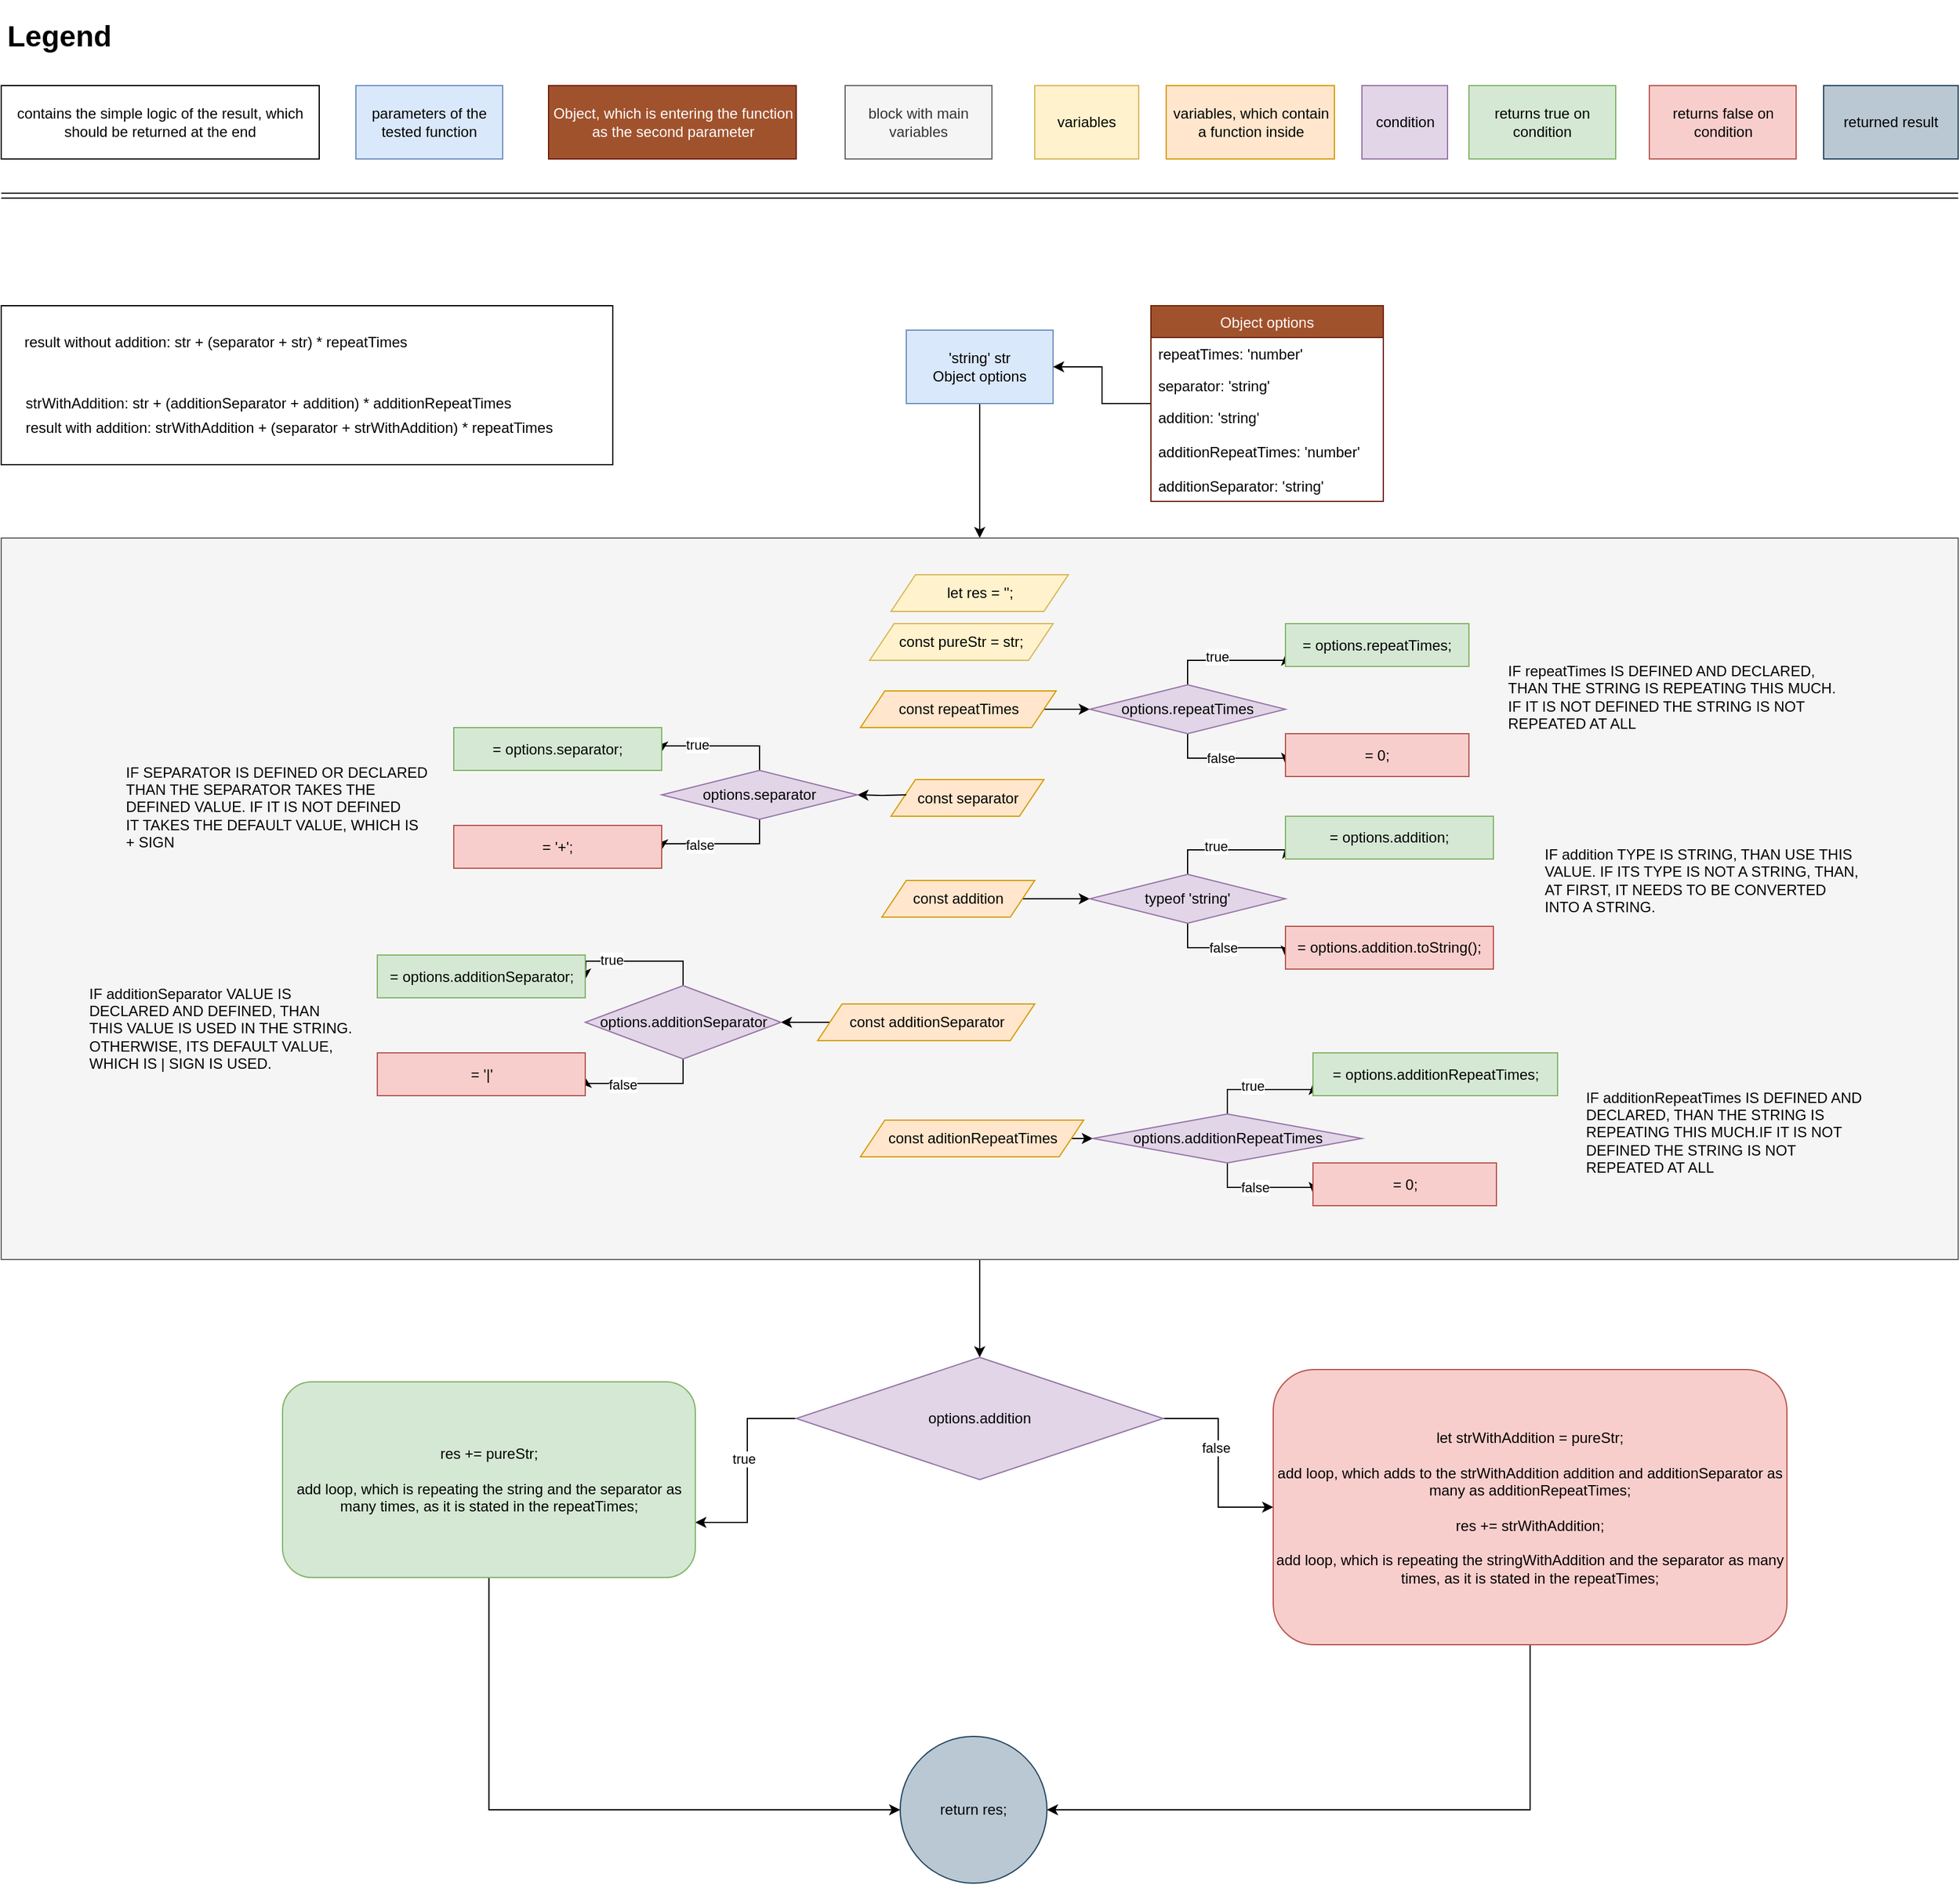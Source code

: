 <mxfile version="13.7.7" type="github">
  <diagram id="JQm_p6SwBanrn0_uo3UZ" name="Page-1">
    <mxGraphModel dx="3671" dy="1582" grid="1" gridSize="10" guides="1" tooltips="1" connect="1" arrows="1" fold="1" page="1" pageScale="1" pageWidth="827" pageHeight="1169" math="0" shadow="0">
      <root>
        <mxCell id="0" />
        <mxCell id="1" parent="0" />
        <mxCell id="DqQEze0Kncg8UxCRY0Tz-224" style="edgeStyle=orthogonalEdgeStyle;rounded=0;orthogonalLoop=1;jettySize=auto;html=1;entryX=0.5;entryY=0;entryDx=0;entryDy=0;endArrow=classic;endFill=1;" edge="1" parent="1" source="DqQEze0Kncg8UxCRY0Tz-1" target="DqQEze0Kncg8UxCRY0Tz-174">
          <mxGeometry relative="1" as="geometry" />
        </mxCell>
        <mxCell id="DqQEze0Kncg8UxCRY0Tz-1" value="&lt;div&gt;&#39;string&#39; str&lt;/div&gt;&lt;div&gt;Object options&lt;br&gt;&lt;/div&gt;" style="whiteSpace=wrap;html=1;fillColor=#dae8fc;strokeColor=#6c8ebf;" vertex="1" parent="1">
          <mxGeometry x="-60" y="310" width="120" height="60" as="geometry" />
        </mxCell>
        <mxCell id="DqQEze0Kncg8UxCRY0Tz-20" style="edgeStyle=orthogonalEdgeStyle;rounded=0;orthogonalLoop=1;jettySize=auto;html=1;entryX=1;entryY=0.5;entryDx=0;entryDy=0;" edge="1" parent="1" source="DqQEze0Kncg8UxCRY0Tz-6" target="DqQEze0Kncg8UxCRY0Tz-1">
          <mxGeometry relative="1" as="geometry" />
        </mxCell>
        <mxCell id="DqQEze0Kncg8UxCRY0Tz-240" style="edgeStyle=orthogonalEdgeStyle;rounded=0;orthogonalLoop=1;jettySize=auto;html=1;entryX=0.5;entryY=0;entryDx=0;entryDy=0;endArrow=classic;endFill=1;" edge="1" parent="1" source="DqQEze0Kncg8UxCRY0Tz-174" target="DqQEze0Kncg8UxCRY0Tz-228">
          <mxGeometry relative="1" as="geometry" />
        </mxCell>
        <mxCell id="DqQEze0Kncg8UxCRY0Tz-174" value="" style="rounded=0;whiteSpace=wrap;html=1;fillColor=#f5f5f5;strokeColor=#666666;fontColor=#333333;" vertex="1" parent="1">
          <mxGeometry x="-800" y="480" width="1600" height="590" as="geometry" />
        </mxCell>
        <mxCell id="DqQEze0Kncg8UxCRY0Tz-175" style="edgeStyle=orthogonalEdgeStyle;rounded=0;orthogonalLoop=1;jettySize=auto;html=1;entryX=0;entryY=0.5;entryDx=0;entryDy=0;" edge="1" parent="1" source="DqQEze0Kncg8UxCRY0Tz-176" target="DqQEze0Kncg8UxCRY0Tz-181">
          <mxGeometry relative="1" as="geometry" />
        </mxCell>
        <mxCell id="DqQEze0Kncg8UxCRY0Tz-176" value="const repeatTimes" style="shape=parallelogram;perimeter=parallelogramPerimeter;whiteSpace=wrap;html=1;fixedSize=1;fillColor=#ffe6cc;strokeColor=#d79b00;" vertex="1" parent="1">
          <mxGeometry x="-97.5" y="605" width="160" height="30" as="geometry" />
        </mxCell>
        <mxCell id="DqQEze0Kncg8UxCRY0Tz-177" style="edgeStyle=orthogonalEdgeStyle;rounded=0;orthogonalLoop=1;jettySize=auto;html=1;endArrow=classic;endFill=1;" edge="1" parent="1" source="DqQEze0Kncg8UxCRY0Tz-181">
          <mxGeometry relative="1" as="geometry">
            <mxPoint x="250" y="575" as="targetPoint" />
          </mxGeometry>
        </mxCell>
        <mxCell id="DqQEze0Kncg8UxCRY0Tz-178" value="true" style="edgeLabel;html=1;align=center;verticalAlign=middle;resizable=0;points=[];" vertex="1" connectable="0" parent="DqQEze0Kncg8UxCRY0Tz-177">
          <mxGeometry x="-0.162" y="3" relative="1" as="geometry">
            <mxPoint as="offset" />
          </mxGeometry>
        </mxCell>
        <mxCell id="DqQEze0Kncg8UxCRY0Tz-179" style="edgeStyle=orthogonalEdgeStyle;rounded=0;orthogonalLoop=1;jettySize=auto;html=1;endArrow=classic;endFill=1;" edge="1" parent="1" source="DqQEze0Kncg8UxCRY0Tz-181">
          <mxGeometry relative="1" as="geometry">
            <mxPoint x="250" y="665" as="targetPoint" />
          </mxGeometry>
        </mxCell>
        <mxCell id="DqQEze0Kncg8UxCRY0Tz-180" value="false" style="edgeLabel;html=1;align=center;verticalAlign=middle;resizable=0;points=[];" vertex="1" connectable="0" parent="DqQEze0Kncg8UxCRY0Tz-179">
          <mxGeometry x="-0.105" relative="1" as="geometry">
            <mxPoint as="offset" />
          </mxGeometry>
        </mxCell>
        <mxCell id="DqQEze0Kncg8UxCRY0Tz-181" value="options.repeatTimes" style="rhombus;whiteSpace=wrap;html=1;fillColor=#e1d5e7;strokeColor=#9673a6;" vertex="1" parent="1">
          <mxGeometry x="90" y="600" width="160" height="40" as="geometry" />
        </mxCell>
        <mxCell id="DqQEze0Kncg8UxCRY0Tz-182" value="= options.repeatTimes;" style="rounded=0;whiteSpace=wrap;html=1;fillColor=#d5e8d4;strokeColor=#82b366;" vertex="1" parent="1">
          <mxGeometry x="250" y="550" width="150" height="35" as="geometry" />
        </mxCell>
        <mxCell id="DqQEze0Kncg8UxCRY0Tz-183" value="= 0;" style="rounded=0;whiteSpace=wrap;html=1;fillColor=#f8cecc;strokeColor=#b85450;" vertex="1" parent="1">
          <mxGeometry x="250" y="640" width="150" height="35" as="geometry" />
        </mxCell>
        <mxCell id="DqQEze0Kncg8UxCRY0Tz-184" style="edgeStyle=orthogonalEdgeStyle;rounded=0;orthogonalLoop=1;jettySize=auto;html=1;entryX=0;entryY=0.5;entryDx=0;entryDy=0;" edge="1" parent="1" source="DqQEze0Kncg8UxCRY0Tz-185" target="DqQEze0Kncg8UxCRY0Tz-190">
          <mxGeometry relative="1" as="geometry" />
        </mxCell>
        <mxCell id="DqQEze0Kncg8UxCRY0Tz-185" value="const aditionRepeatTimes" style="shape=parallelogram;perimeter=parallelogramPerimeter;whiteSpace=wrap;html=1;fixedSize=1;fillColor=#ffe6cc;strokeColor=#d79b00;" vertex="1" parent="1">
          <mxGeometry x="-97.5" y="956" width="182.5" height="30" as="geometry" />
        </mxCell>
        <mxCell id="DqQEze0Kncg8UxCRY0Tz-186" style="edgeStyle=orthogonalEdgeStyle;rounded=0;orthogonalLoop=1;jettySize=auto;html=1;endArrow=classic;endFill=1;" edge="1" parent="1" source="DqQEze0Kncg8UxCRY0Tz-190">
          <mxGeometry relative="1" as="geometry">
            <mxPoint x="272.5" y="926.0" as="targetPoint" />
          </mxGeometry>
        </mxCell>
        <mxCell id="DqQEze0Kncg8UxCRY0Tz-187" value="true" style="edgeLabel;html=1;align=center;verticalAlign=middle;resizable=0;points=[];" vertex="1" connectable="0" parent="DqQEze0Kncg8UxCRY0Tz-186">
          <mxGeometry x="-0.162" y="3" relative="1" as="geometry">
            <mxPoint as="offset" />
          </mxGeometry>
        </mxCell>
        <mxCell id="DqQEze0Kncg8UxCRY0Tz-188" style="edgeStyle=orthogonalEdgeStyle;rounded=0;orthogonalLoop=1;jettySize=auto;html=1;endArrow=classic;endFill=1;" edge="1" parent="1" source="DqQEze0Kncg8UxCRY0Tz-190">
          <mxGeometry relative="1" as="geometry">
            <mxPoint x="272.5" y="1016.0" as="targetPoint" />
          </mxGeometry>
        </mxCell>
        <mxCell id="DqQEze0Kncg8UxCRY0Tz-189" value="false" style="edgeLabel;html=1;align=center;verticalAlign=middle;resizable=0;points=[];" vertex="1" connectable="0" parent="DqQEze0Kncg8UxCRY0Tz-188">
          <mxGeometry x="-0.105" relative="1" as="geometry">
            <mxPoint as="offset" />
          </mxGeometry>
        </mxCell>
        <mxCell id="DqQEze0Kncg8UxCRY0Tz-190" value="options.additionRepeatTimes" style="rhombus;whiteSpace=wrap;html=1;fillColor=#e1d5e7;strokeColor=#9673a6;" vertex="1" parent="1">
          <mxGeometry x="92.5" y="951" width="220" height="40" as="geometry" />
        </mxCell>
        <mxCell id="DqQEze0Kncg8UxCRY0Tz-191" value="= options.additionRepeatTimes;" style="rounded=0;whiteSpace=wrap;html=1;fillColor=#d5e8d4;strokeColor=#82b366;" vertex="1" parent="1">
          <mxGeometry x="272.5" y="901" width="200" height="35" as="geometry" />
        </mxCell>
        <mxCell id="DqQEze0Kncg8UxCRY0Tz-192" value="= 0;" style="rounded=0;whiteSpace=wrap;html=1;fillColor=#f8cecc;strokeColor=#b85450;" vertex="1" parent="1">
          <mxGeometry x="272.5" y="991" width="150" height="35" as="geometry" />
        </mxCell>
        <mxCell id="DqQEze0Kncg8UxCRY0Tz-193" style="edgeStyle=orthogonalEdgeStyle;rounded=0;orthogonalLoop=1;jettySize=auto;html=1;entryX=1;entryY=0.5;entryDx=0;entryDy=0;endArrow=classic;endFill=1;" edge="1" parent="1" source="DqQEze0Kncg8UxCRY0Tz-194" target="DqQEze0Kncg8UxCRY0Tz-199">
          <mxGeometry relative="1" as="geometry" />
        </mxCell>
        <mxCell id="DqQEze0Kncg8UxCRY0Tz-194" value="const additionSeparator" style="shape=parallelogram;perimeter=parallelogramPerimeter;whiteSpace=wrap;html=1;fixedSize=1;fillColor=#ffe6cc;strokeColor=#d79b00;" vertex="1" parent="1">
          <mxGeometry x="-132.5" y="861" width="177.5" height="30" as="geometry" />
        </mxCell>
        <mxCell id="DqQEze0Kncg8UxCRY0Tz-195" style="edgeStyle=orthogonalEdgeStyle;rounded=0;orthogonalLoop=1;jettySize=auto;html=1;endArrow=classic;endFill=1;" edge="1" parent="1" source="DqQEze0Kncg8UxCRY0Tz-199">
          <mxGeometry relative="1" as="geometry">
            <mxPoint x="-322.5" y="841.0" as="targetPoint" />
          </mxGeometry>
        </mxCell>
        <mxCell id="DqQEze0Kncg8UxCRY0Tz-196" value="true" style="edgeLabel;html=1;align=center;verticalAlign=middle;resizable=0;points=[];" vertex="1" connectable="0" parent="DqQEze0Kncg8UxCRY0Tz-195">
          <mxGeometry x="0.371" y="-1" relative="1" as="geometry">
            <mxPoint as="offset" />
          </mxGeometry>
        </mxCell>
        <mxCell id="DqQEze0Kncg8UxCRY0Tz-197" style="edgeStyle=orthogonalEdgeStyle;rounded=0;orthogonalLoop=1;jettySize=auto;html=1;endArrow=classic;endFill=1;" edge="1" parent="1" source="DqQEze0Kncg8UxCRY0Tz-199">
          <mxGeometry relative="1" as="geometry">
            <mxPoint x="-322.5" y="921.0" as="targetPoint" />
          </mxGeometry>
        </mxCell>
        <mxCell id="DqQEze0Kncg8UxCRY0Tz-198" value="false" style="edgeLabel;html=1;align=center;verticalAlign=middle;resizable=0;points=[];" vertex="1" connectable="0" parent="DqQEze0Kncg8UxCRY0Tz-197">
          <mxGeometry x="0.333" y="1" relative="1" as="geometry">
            <mxPoint as="offset" />
          </mxGeometry>
        </mxCell>
        <mxCell id="DqQEze0Kncg8UxCRY0Tz-199" value="options.additionSeparator" style="rhombus;whiteSpace=wrap;html=1;fillColor=#e1d5e7;strokeColor=#9673a6;" vertex="1" parent="1">
          <mxGeometry x="-322.5" y="846" width="160" height="60" as="geometry" />
        </mxCell>
        <mxCell id="DqQEze0Kncg8UxCRY0Tz-200" value="= options.additionSeparator;" style="rounded=0;whiteSpace=wrap;html=1;fillColor=#d5e8d4;strokeColor=#82b366;" vertex="1" parent="1">
          <mxGeometry x="-492.5" y="821" width="170" height="35" as="geometry" />
        </mxCell>
        <mxCell id="DqQEze0Kncg8UxCRY0Tz-201" value="= &#39;|&#39;" style="rounded=0;whiteSpace=wrap;html=1;fillColor=#f8cecc;strokeColor=#b85450;" vertex="1" parent="1">
          <mxGeometry x="-492.5" y="901" width="170" height="35" as="geometry" />
        </mxCell>
        <mxCell id="DqQEze0Kncg8UxCRY0Tz-202" value="const separator" style="shape=parallelogram;perimeter=parallelogramPerimeter;whiteSpace=wrap;html=1;fixedSize=1;align=center;fillColor=#ffe6cc;strokeColor=#d79b00;" vertex="1" parent="1">
          <mxGeometry x="-72.5" y="677.5" width="125" height="30" as="geometry" />
        </mxCell>
        <mxCell id="DqQEze0Kncg8UxCRY0Tz-203" style="edgeStyle=orthogonalEdgeStyle;rounded=0;orthogonalLoop=1;jettySize=auto;html=1;entryX=1;entryY=0.5;entryDx=0;entryDy=0;endArrow=classic;endFill=1;" edge="1" parent="1" target="DqQEze0Kncg8UxCRY0Tz-208">
          <mxGeometry relative="1" as="geometry">
            <mxPoint x="-60" y="690" as="sourcePoint" />
          </mxGeometry>
        </mxCell>
        <mxCell id="DqQEze0Kncg8UxCRY0Tz-204" style="edgeStyle=orthogonalEdgeStyle;rounded=0;orthogonalLoop=1;jettySize=auto;html=1;endArrow=classic;endFill=1;" edge="1" parent="1" source="DqQEze0Kncg8UxCRY0Tz-208">
          <mxGeometry relative="1" as="geometry">
            <mxPoint x="-260" y="655" as="targetPoint" />
          </mxGeometry>
        </mxCell>
        <mxCell id="DqQEze0Kncg8UxCRY0Tz-205" value="true" style="edgeLabel;html=1;align=center;verticalAlign=middle;resizable=0;points=[];" vertex="1" connectable="0" parent="DqQEze0Kncg8UxCRY0Tz-204">
          <mxGeometry x="0.371" y="-1" relative="1" as="geometry">
            <mxPoint as="offset" />
          </mxGeometry>
        </mxCell>
        <mxCell id="DqQEze0Kncg8UxCRY0Tz-206" style="edgeStyle=orthogonalEdgeStyle;rounded=0;orthogonalLoop=1;jettySize=auto;html=1;endArrow=classic;endFill=1;" edge="1" parent="1" source="DqQEze0Kncg8UxCRY0Tz-208">
          <mxGeometry relative="1" as="geometry">
            <mxPoint x="-260" y="735" as="targetPoint" />
          </mxGeometry>
        </mxCell>
        <mxCell id="DqQEze0Kncg8UxCRY0Tz-207" value="false" style="edgeLabel;html=1;align=center;verticalAlign=middle;resizable=0;points=[];" vertex="1" connectable="0" parent="DqQEze0Kncg8UxCRY0Tz-206">
          <mxGeometry x="0.333" y="1" relative="1" as="geometry">
            <mxPoint as="offset" />
          </mxGeometry>
        </mxCell>
        <mxCell id="DqQEze0Kncg8UxCRY0Tz-208" value="options.separator" style="rhombus;whiteSpace=wrap;html=1;fillColor=#e1d5e7;strokeColor=#9673a6;" vertex="1" parent="1">
          <mxGeometry x="-260" y="670" width="160" height="40" as="geometry" />
        </mxCell>
        <mxCell id="DqQEze0Kncg8UxCRY0Tz-209" value="= options.separator;" style="rounded=0;whiteSpace=wrap;html=1;fillColor=#d5e8d4;strokeColor=#82b366;" vertex="1" parent="1">
          <mxGeometry x="-430" y="635" width="170" height="35" as="geometry" />
        </mxCell>
        <mxCell id="DqQEze0Kncg8UxCRY0Tz-210" value="= &#39;+&#39;;" style="rounded=0;whiteSpace=wrap;html=1;fillColor=#f8cecc;strokeColor=#b85450;" vertex="1" parent="1">
          <mxGeometry x="-430" y="715" width="170" height="35" as="geometry" />
        </mxCell>
        <mxCell id="DqQEze0Kncg8UxCRY0Tz-211" value="&lt;div align=&quot;left&quot;&gt;IF repeatTimes IS DEFINED AND DECLARED, &lt;br&gt;&lt;/div&gt;&lt;div align=&quot;left&quot;&gt;THAN THE STRING IS REPEATING THIS MUCH. &lt;br&gt;&lt;/div&gt;&lt;div align=&quot;left&quot;&gt;IF IT IS NOT DEFINED THE STRING IS NOT &lt;br&gt;&lt;/div&gt;&lt;div align=&quot;left&quot;&gt;REPEATED AT ALL&lt;br&gt; &lt;/div&gt;" style="text;html=1;align=left;verticalAlign=middle;resizable=0;points=[];autosize=1;" vertex="1" parent="1">
          <mxGeometry x="430" y="580" width="280" height="60" as="geometry" />
        </mxCell>
        <mxCell id="DqQEze0Kncg8UxCRY0Tz-212" value="&lt;div align=&quot;left&quot;&gt;IF SEPARATOR IS DEFINED OR DECLARED&lt;/div&gt;&lt;div align=&quot;left&quot;&gt;THAN THE SEPARATOR TAKES THE&lt;/div&gt;&lt;div align=&quot;left&quot;&gt;DEFINED VALUE. IF IT IS NOT DEFINED&lt;/div&gt;&lt;div align=&quot;left&quot;&gt;IT TAKES THE DEFAULT VALUE, WHICH IS&lt;/div&gt;&lt;div align=&quot;left&quot;&gt;+ SIGN&lt;br&gt;&lt;/div&gt;" style="text;html=1;align=left;verticalAlign=middle;resizable=0;points=[];autosize=1;" vertex="1" parent="1">
          <mxGeometry x="-700" y="660" width="260" height="80" as="geometry" />
        </mxCell>
        <mxCell id="DqQEze0Kncg8UxCRY0Tz-213" value="&lt;div align=&quot;left&quot;&gt;IF additionRepeatTimes IS DEFINED AND &lt;br&gt;&lt;/div&gt;&lt;div align=&quot;left&quot;&gt;DECLARED, THAN THE STRING IS &lt;br&gt;&lt;/div&gt;&lt;div align=&quot;left&quot;&gt;REPEATING THIS MUCH.IF IT IS NOT &lt;br&gt;&lt;/div&gt;&lt;div align=&quot;left&quot;&gt;DEFINED THE STRING IS NOT &lt;br&gt;&lt;/div&gt;&lt;div align=&quot;left&quot;&gt;REPEATED AT ALL&lt;br&gt; &lt;/div&gt;" style="text;html=1;align=center;verticalAlign=middle;resizable=0;points=[];autosize=1;" vertex="1" parent="1">
          <mxGeometry x="482.5" y="926" width="250" height="80" as="geometry" />
        </mxCell>
        <mxCell id="DqQEze0Kncg8UxCRY0Tz-214" style="edgeStyle=orthogonalEdgeStyle;rounded=0;orthogonalLoop=1;jettySize=auto;html=1;entryX=0;entryY=0.5;entryDx=0;entryDy=0;endArrow=classic;endFill=1;" edge="1" parent="1" source="DqQEze0Kncg8UxCRY0Tz-215" target="DqQEze0Kncg8UxCRY0Tz-220">
          <mxGeometry relative="1" as="geometry" />
        </mxCell>
        <mxCell id="DqQEze0Kncg8UxCRY0Tz-215" value="const addition" style="shape=parallelogram;perimeter=parallelogramPerimeter;whiteSpace=wrap;html=1;fixedSize=1;align=center;fillColor=#ffe6cc;strokeColor=#d79b00;" vertex="1" parent="1">
          <mxGeometry x="-80" y="760" width="125" height="30" as="geometry" />
        </mxCell>
        <mxCell id="DqQEze0Kncg8UxCRY0Tz-216" style="edgeStyle=orthogonalEdgeStyle;rounded=0;orthogonalLoop=1;jettySize=auto;html=1;endArrow=classic;endFill=1;" edge="1" parent="1" source="DqQEze0Kncg8UxCRY0Tz-220">
          <mxGeometry relative="1" as="geometry">
            <mxPoint x="250" y="732.5" as="targetPoint" />
          </mxGeometry>
        </mxCell>
        <mxCell id="DqQEze0Kncg8UxCRY0Tz-217" value="true" style="edgeLabel;html=1;align=center;verticalAlign=middle;resizable=0;points=[];" vertex="1" connectable="0" parent="DqQEze0Kncg8UxCRY0Tz-216">
          <mxGeometry x="-0.162" y="3" relative="1" as="geometry">
            <mxPoint as="offset" />
          </mxGeometry>
        </mxCell>
        <mxCell id="DqQEze0Kncg8UxCRY0Tz-218" style="edgeStyle=orthogonalEdgeStyle;rounded=0;orthogonalLoop=1;jettySize=auto;html=1;endArrow=classic;endFill=1;" edge="1" parent="1" source="DqQEze0Kncg8UxCRY0Tz-220">
          <mxGeometry relative="1" as="geometry">
            <mxPoint x="250" y="822.5" as="targetPoint" />
          </mxGeometry>
        </mxCell>
        <mxCell id="DqQEze0Kncg8UxCRY0Tz-219" value="false" style="edgeLabel;html=1;align=center;verticalAlign=middle;resizable=0;points=[];" vertex="1" connectable="0" parent="DqQEze0Kncg8UxCRY0Tz-218">
          <mxGeometry x="-0.105" relative="1" as="geometry">
            <mxPoint as="offset" />
          </mxGeometry>
        </mxCell>
        <mxCell id="DqQEze0Kncg8UxCRY0Tz-220" value="typeof &#39;string&#39;" style="rhombus;whiteSpace=wrap;html=1;fillColor=#e1d5e7;strokeColor=#9673a6;" vertex="1" parent="1">
          <mxGeometry x="90" y="755" width="160" height="40" as="geometry" />
        </mxCell>
        <mxCell id="DqQEze0Kncg8UxCRY0Tz-221" value="= options.addition;" style="rounded=0;whiteSpace=wrap;html=1;fillColor=#d5e8d4;strokeColor=#82b366;" vertex="1" parent="1">
          <mxGeometry x="250" y="707.5" width="170" height="35" as="geometry" />
        </mxCell>
        <mxCell id="DqQEze0Kncg8UxCRY0Tz-222" value="= options.addition.toString();" style="rounded=0;whiteSpace=wrap;html=1;fillColor=#f8cecc;strokeColor=#b85450;" vertex="1" parent="1">
          <mxGeometry x="250" y="797.5" width="170" height="35" as="geometry" />
        </mxCell>
        <mxCell id="DqQEze0Kncg8UxCRY0Tz-223" value="let res = &#39;&#39;;" style="shape=parallelogram;perimeter=parallelogramPerimeter;whiteSpace=wrap;html=1;fixedSize=1;fillColor=#fff2cc;strokeColor=#d6b656;" vertex="1" parent="1">
          <mxGeometry x="-72.5" y="510" width="145" height="30" as="geometry" />
        </mxCell>
        <mxCell id="DqQEze0Kncg8UxCRY0Tz-225" value="IF addition TYPE IS STRING, THAN USE THIS VALUE. IF ITS TYPE IS NOT A STRING, THAN, AT FIRST, IT NEEDS TO BE CONVERTED INTO A STRING." style="text;html=1;strokeColor=none;fillColor=none;align=left;verticalAlign=middle;whiteSpace=wrap;rounded=0;" vertex="1" parent="1">
          <mxGeometry x="460" y="750" width="260" height="20" as="geometry" />
        </mxCell>
        <mxCell id="DqQEze0Kncg8UxCRY0Tz-226" value="IF additionSeparator VALUE IS DECLARED AND DEFINED, THAN THIS VALUE IS USED IN THE STRING. OTHERWISE, ITS DEFAULT VALUE, WHICH IS | SIGN IS USED." style="text;html=1;strokeColor=none;fillColor=none;align=left;verticalAlign=middle;whiteSpace=wrap;rounded=0;" vertex="1" parent="1">
          <mxGeometry x="-730" y="871" width="220" height="20" as="geometry" />
        </mxCell>
        <mxCell id="DqQEze0Kncg8UxCRY0Tz-235" style="edgeStyle=orthogonalEdgeStyle;rounded=0;orthogonalLoop=1;jettySize=auto;html=1;endArrow=classic;endFill=1;" edge="1" parent="1" source="DqQEze0Kncg8UxCRY0Tz-228" target="DqQEze0Kncg8UxCRY0Tz-233">
          <mxGeometry relative="1" as="geometry">
            <Array as="points">
              <mxPoint x="-190" y="1200" />
              <mxPoint x="-190" y="1285" />
            </Array>
          </mxGeometry>
        </mxCell>
        <mxCell id="DqQEze0Kncg8UxCRY0Tz-237" value="true" style="edgeLabel;html=1;align=center;verticalAlign=middle;resizable=0;points=[];" vertex="1" connectable="0" parent="DqQEze0Kncg8UxCRY0Tz-235">
          <mxGeometry x="-0.127" y="-3" relative="1" as="geometry">
            <mxPoint as="offset" />
          </mxGeometry>
        </mxCell>
        <mxCell id="DqQEze0Kncg8UxCRY0Tz-236" style="edgeStyle=orthogonalEdgeStyle;rounded=0;orthogonalLoop=1;jettySize=auto;html=1;endArrow=classic;endFill=1;" edge="1" parent="1" source="DqQEze0Kncg8UxCRY0Tz-228" target="DqQEze0Kncg8UxCRY0Tz-234">
          <mxGeometry relative="1" as="geometry" />
        </mxCell>
        <mxCell id="DqQEze0Kncg8UxCRY0Tz-238" value="false" style="edgeLabel;html=1;align=center;verticalAlign=middle;resizable=0;points=[];" vertex="1" connectable="0" parent="DqQEze0Kncg8UxCRY0Tz-236">
          <mxGeometry x="-0.154" y="-2" relative="1" as="geometry">
            <mxPoint as="offset" />
          </mxGeometry>
        </mxCell>
        <mxCell id="DqQEze0Kncg8UxCRY0Tz-228" value="options.addition" style="rhombus;whiteSpace=wrap;html=1;fillColor=#e1d5e7;strokeColor=#9673a6;" vertex="1" parent="1">
          <mxGeometry x="-150" y="1150" width="300" height="100" as="geometry" />
        </mxCell>
        <mxCell id="DqQEze0Kncg8UxCRY0Tz-245" style="edgeStyle=orthogonalEdgeStyle;rounded=0;orthogonalLoop=1;jettySize=auto;html=1;entryX=0;entryY=0.5;entryDx=0;entryDy=0;endArrow=classic;endFill=1;" edge="1" parent="1" source="DqQEze0Kncg8UxCRY0Tz-233" target="DqQEze0Kncg8UxCRY0Tz-241">
          <mxGeometry relative="1" as="geometry">
            <Array as="points">
              <mxPoint x="-401" y="1520" />
            </Array>
          </mxGeometry>
        </mxCell>
        <mxCell id="DqQEze0Kncg8UxCRY0Tz-233" value="&lt;div&gt;res += pureStr;&lt;/div&gt;&lt;div&gt;&lt;br&gt;&lt;/div&gt;&lt;div&gt;add loop, which is repeating the string and the separator as many times, as it is stated in the repeatTimes;&lt;br&gt;&lt;/div&gt;" style="rounded=1;whiteSpace=wrap;html=1;fillColor=#d5e8d4;strokeColor=#82b366;" vertex="1" parent="1">
          <mxGeometry x="-570" y="1170" width="337.5" height="160" as="geometry" />
        </mxCell>
        <mxCell id="DqQEze0Kncg8UxCRY0Tz-244" style="edgeStyle=orthogonalEdgeStyle;rounded=0;orthogonalLoop=1;jettySize=auto;html=1;entryX=1;entryY=0.5;entryDx=0;entryDy=0;endArrow=classic;endFill=1;" edge="1" parent="1" source="DqQEze0Kncg8UxCRY0Tz-234" target="DqQEze0Kncg8UxCRY0Tz-241">
          <mxGeometry relative="1" as="geometry">
            <Array as="points">
              <mxPoint x="450" y="1520" />
            </Array>
          </mxGeometry>
        </mxCell>
        <mxCell id="DqQEze0Kncg8UxCRY0Tz-234" value="&lt;div&gt;let strWithAddition = pureStr;&lt;/div&gt;&lt;div&gt;&lt;br&gt;&lt;/div&gt;&lt;div&gt;add loop, which adds to the strWithAddition addition and additionSeparator as many as additionRepeatTimes;&lt;/div&gt;&lt;div&gt;&lt;br&gt;&lt;/div&gt;&lt;div&gt;res += strWithAddition;&lt;/div&gt;&lt;div&gt;&lt;br&gt;&lt;/div&gt;&lt;div&gt;add loop, which is repeating the stringWithAddition and the separator as many times, as it is stated in the repeatTimes;&lt;br&gt;&lt;/div&gt;" style="rounded=1;whiteSpace=wrap;html=1;fillColor=#f8cecc;strokeColor=#b85450;" vertex="1" parent="1">
          <mxGeometry x="240" y="1160" width="420" height="225" as="geometry" />
        </mxCell>
        <mxCell id="DqQEze0Kncg8UxCRY0Tz-239" value="const pureStr = str;" style="shape=parallelogram;perimeter=parallelogramPerimeter;whiteSpace=wrap;html=1;fixedSize=1;fillColor=#fff2cc;strokeColor=#d6b656;" vertex="1" parent="1">
          <mxGeometry x="-90" y="550" width="150" height="30" as="geometry" />
        </mxCell>
        <mxCell id="DqQEze0Kncg8UxCRY0Tz-241" value="return res;" style="ellipse;whiteSpace=wrap;html=1;aspect=fixed;fillColor=#bac8d3;strokeColor=#23445d;" vertex="1" parent="1">
          <mxGeometry x="-65" y="1460" width="120" height="120" as="geometry" />
        </mxCell>
        <mxCell id="DqQEze0Kncg8UxCRY0Tz-247" value="" style="rounded=0;whiteSpace=wrap;html=1;fillColor=#ffffff;" vertex="1" parent="1">
          <mxGeometry x="-800" y="290" width="500" height="130" as="geometry" />
        </mxCell>
        <mxCell id="DqQEze0Kncg8UxCRY0Tz-248" value="&lt;div align=&quot;left&quot;&gt;result without addition: str + (separator + str) * repeatTimes&lt;/div&gt;" style="text;html=1;align=left;verticalAlign=middle;resizable=0;points=[];autosize=1;" vertex="1" parent="1">
          <mxGeometry x="-783.5" y="310" width="340" height="20" as="geometry" />
        </mxCell>
        <mxCell id="DqQEze0Kncg8UxCRY0Tz-249" value="&lt;div align=&quot;left&quot;&gt;strWithAddition: str + (additionSeparator + addition) * additionRepeatTimes&lt;br&gt;&lt;/div&gt;" style="text;html=1;align=left;verticalAlign=middle;resizable=0;points=[];autosize=1;" vertex="1" parent="1">
          <mxGeometry x="-782.5" y="360" width="420" height="20" as="geometry" />
        </mxCell>
        <mxCell id="DqQEze0Kncg8UxCRY0Tz-250" value="result with addition: strWithAddition + (separator + strWithAddition) * repeatTimes" style="text;html=1;align=left;verticalAlign=middle;resizable=0;points=[];autosize=1;" vertex="1" parent="1">
          <mxGeometry x="-782.5" y="380" width="460" height="20" as="geometry" />
        </mxCell>
        <mxCell id="DqQEze0Kncg8UxCRY0Tz-251" value="&lt;h1&gt;Legend&lt;/h1&gt;" style="text;html=1;strokeColor=none;fillColor=none;spacing=5;spacingTop=-20;whiteSpace=wrap;overflow=hidden;rounded=0;" vertex="1" parent="1">
          <mxGeometry x="-800" y="50" width="100" height="40" as="geometry" />
        </mxCell>
        <mxCell id="DqQEze0Kncg8UxCRY0Tz-252" value="" style="rounded=0;whiteSpace=wrap;html=1;fillColor=#ffffff;" vertex="1" parent="1">
          <mxGeometry x="-800" y="110" width="260" height="60" as="geometry" />
        </mxCell>
        <mxCell id="DqQEze0Kncg8UxCRY0Tz-253" value="contains the simple logic of the result, which should be returned at the end" style="text;html=1;strokeColor=none;fillColor=none;align=center;verticalAlign=middle;whiteSpace=wrap;rounded=0;" vertex="1" parent="1">
          <mxGeometry x="-790" y="120" width="240" height="40" as="geometry" />
        </mxCell>
        <mxCell id="DqQEze0Kncg8UxCRY0Tz-254" value="parameters of the tested function" style="rounded=0;whiteSpace=wrap;html=1;fillColor=#dae8fc;strokeColor=#6c8ebf;" vertex="1" parent="1">
          <mxGeometry x="-510" y="110" width="120" height="60" as="geometry" />
        </mxCell>
        <mxCell id="DqQEze0Kncg8UxCRY0Tz-255" value="Object, which is entering the function as the second parameter" style="rounded=0;whiteSpace=wrap;html=1;fillColor=#a0522d;strokeColor=#6D1F00;fontColor=#ffffff;" vertex="1" parent="1">
          <mxGeometry x="-352.5" y="110" width="202.5" height="60" as="geometry" />
        </mxCell>
        <mxCell id="DqQEze0Kncg8UxCRY0Tz-256" value="block with main variables" style="rounded=0;whiteSpace=wrap;html=1;fillColor=#f5f5f5;strokeColor=#666666;fontColor=#333333;" vertex="1" parent="1">
          <mxGeometry x="-110" y="110" width="120" height="60" as="geometry" />
        </mxCell>
        <mxCell id="DqQEze0Kncg8UxCRY0Tz-257" value="variables" style="rounded=0;whiteSpace=wrap;html=1;fillColor=#fff2cc;strokeColor=#d6b656;" vertex="1" parent="1">
          <mxGeometry x="45" y="110" width="85" height="60" as="geometry" />
        </mxCell>
        <mxCell id="DqQEze0Kncg8UxCRY0Tz-258" value="variables, which contain a function inside" style="rounded=0;whiteSpace=wrap;html=1;fillColor=#ffe6cc;strokeColor=#d79b00;" vertex="1" parent="1">
          <mxGeometry x="152.5" y="110" width="137.5" height="60" as="geometry" />
        </mxCell>
        <mxCell id="DqQEze0Kncg8UxCRY0Tz-261" value="condition" style="rounded=0;whiteSpace=wrap;html=1;fillColor=#e1d5e7;strokeColor=#9673a6;" vertex="1" parent="1">
          <mxGeometry x="312.5" y="110" width="70" height="60" as="geometry" />
        </mxCell>
        <mxCell id="DqQEze0Kncg8UxCRY0Tz-262" value="returns true on condition" style="rounded=0;whiteSpace=wrap;html=1;fillColor=#d5e8d4;strokeColor=#82b366;" vertex="1" parent="1">
          <mxGeometry x="400" y="110" width="120" height="60" as="geometry" />
        </mxCell>
        <mxCell id="DqQEze0Kncg8UxCRY0Tz-263" value="returns false on condition" style="rounded=0;whiteSpace=wrap;html=1;fillColor=#f8cecc;strokeColor=#b85450;" vertex="1" parent="1">
          <mxGeometry x="547.5" y="110" width="120" height="60" as="geometry" />
        </mxCell>
        <mxCell id="DqQEze0Kncg8UxCRY0Tz-264" value="returned result" style="rounded=0;whiteSpace=wrap;html=1;fillColor=#bac8d3;strokeColor=#23445d;" vertex="1" parent="1">
          <mxGeometry x="690" y="110" width="110" height="60" as="geometry" />
        </mxCell>
        <mxCell id="DqQEze0Kncg8UxCRY0Tz-6" value="Object options" style="swimlane;fontStyle=0;childLayout=stackLayout;horizontal=1;startSize=26;fillColor=#a0522d;horizontalStack=0;resizeParent=1;resizeParentMax=0;resizeLast=0;collapsible=1;marginBottom=0;strokeColor=#6D1F00;fontColor=#ffffff;" vertex="1" parent="1">
          <mxGeometry x="140" y="290" width="190" height="160" as="geometry" />
        </mxCell>
        <mxCell id="DqQEze0Kncg8UxCRY0Tz-7" value="repeatTimes: &#39;number&#39;" style="text;strokeColor=none;fillColor=none;align=left;verticalAlign=top;spacingLeft=4;spacingRight=4;overflow=hidden;rotatable=0;points=[[0,0.5],[1,0.5]];portConstraint=eastwest;" vertex="1" parent="DqQEze0Kncg8UxCRY0Tz-6">
          <mxGeometry y="26" width="190" height="26" as="geometry" />
        </mxCell>
        <mxCell id="DqQEze0Kncg8UxCRY0Tz-8" value="separator: &#39;string&#39;" style="text;strokeColor=none;fillColor=none;align=left;verticalAlign=top;spacingLeft=4;spacingRight=4;overflow=hidden;rotatable=0;points=[[0,0.5],[1,0.5]];portConstraint=eastwest;" vertex="1" parent="DqQEze0Kncg8UxCRY0Tz-6">
          <mxGeometry y="52" width="190" height="26" as="geometry" />
        </mxCell>
        <mxCell id="DqQEze0Kncg8UxCRY0Tz-9" value="addition: &#39;string&#39;&#xa;&#xa;additionRepeatTimes: &#39;number&#39;&#xa;&#xa;additionSeparator: &#39;string&#39;&#xa;" style="text;strokeColor=none;fillColor=none;align=left;verticalAlign=top;spacingLeft=4;spacingRight=4;overflow=hidden;rotatable=0;points=[[0,0.5],[1,0.5]];portConstraint=eastwest;" vertex="1" parent="DqQEze0Kncg8UxCRY0Tz-6">
          <mxGeometry y="78" width="190" height="82" as="geometry" />
        </mxCell>
        <mxCell id="DqQEze0Kncg8UxCRY0Tz-267" value="" style="shape=link;html=1;endArrow=classic;endFill=1;" edge="1" parent="1">
          <mxGeometry width="100" relative="1" as="geometry">
            <mxPoint x="-800" y="200" as="sourcePoint" />
            <mxPoint x="800" y="200" as="targetPoint" />
          </mxGeometry>
        </mxCell>
      </root>
    </mxGraphModel>
  </diagram>
</mxfile>
